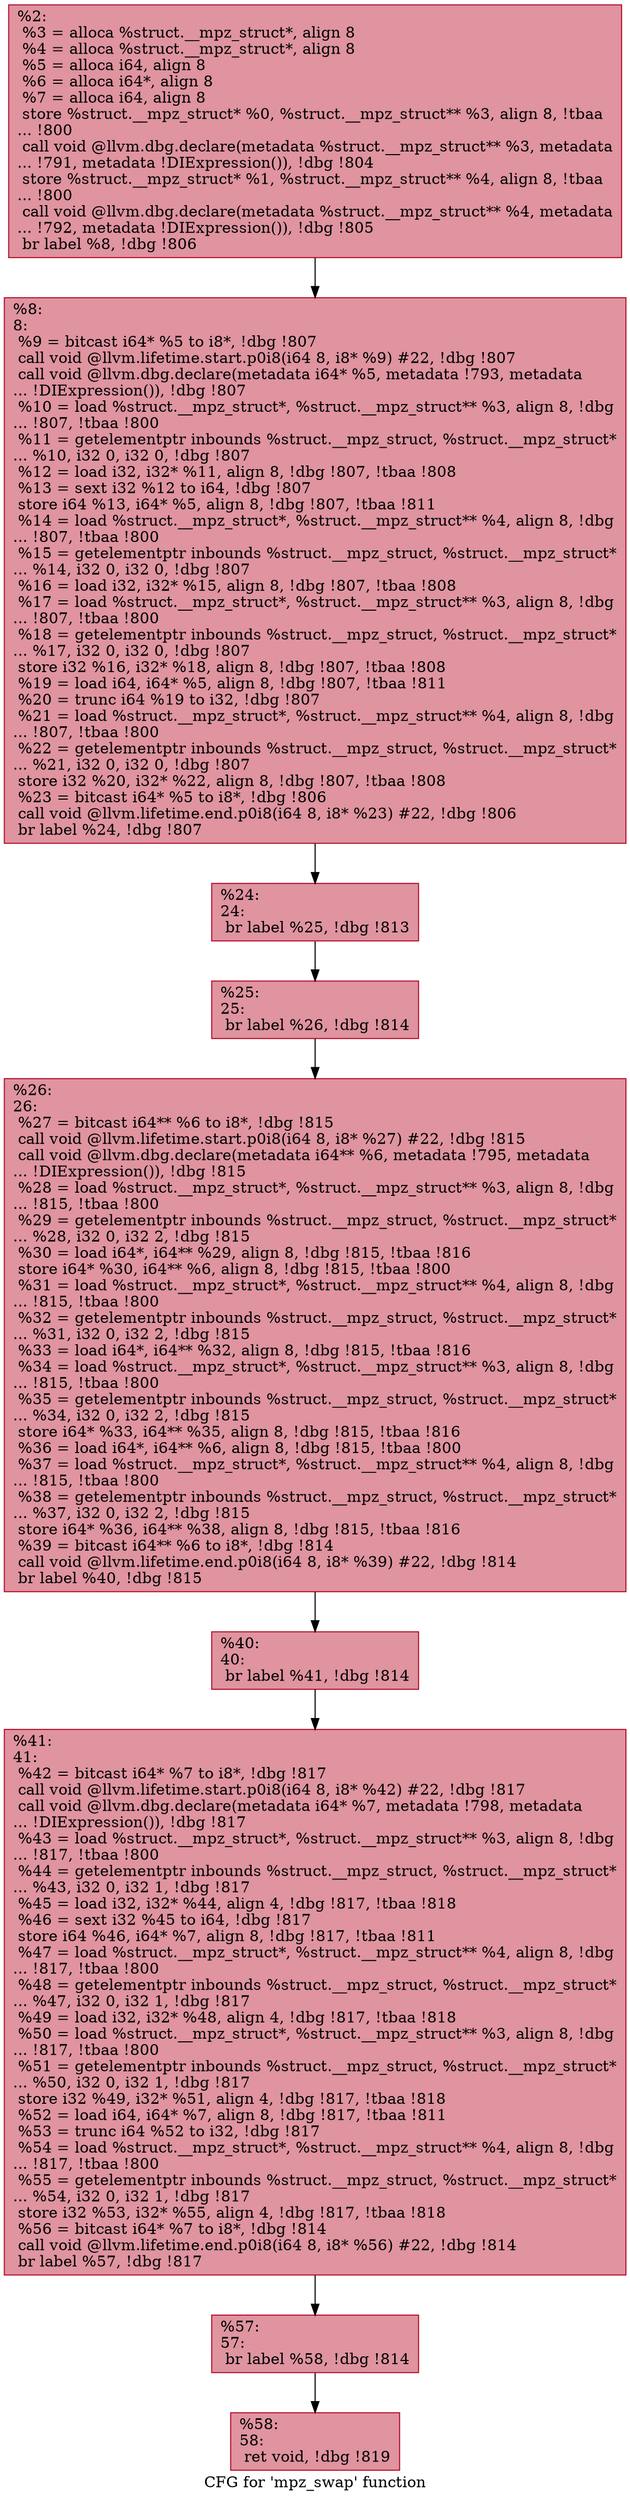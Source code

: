 digraph "CFG for 'mpz_swap' function" {
	label="CFG for 'mpz_swap' function";

	Node0x2619c40 [shape=record,color="#b70d28ff", style=filled, fillcolor="#b70d2870",label="{%2:\l  %3 = alloca %struct.__mpz_struct*, align 8\l  %4 = alloca %struct.__mpz_struct*, align 8\l  %5 = alloca i64, align 8\l  %6 = alloca i64*, align 8\l  %7 = alloca i64, align 8\l  store %struct.__mpz_struct* %0, %struct.__mpz_struct** %3, align 8, !tbaa\l... !800\l  call void @llvm.dbg.declare(metadata %struct.__mpz_struct** %3, metadata\l... !791, metadata !DIExpression()), !dbg !804\l  store %struct.__mpz_struct* %1, %struct.__mpz_struct** %4, align 8, !tbaa\l... !800\l  call void @llvm.dbg.declare(metadata %struct.__mpz_struct** %4, metadata\l... !792, metadata !DIExpression()), !dbg !805\l  br label %8, !dbg !806\l}"];
	Node0x2619c40 -> Node0x2619c90;
	Node0x2619c90 [shape=record,color="#b70d28ff", style=filled, fillcolor="#b70d2870",label="{%8:\l8:                                                \l  %9 = bitcast i64* %5 to i8*, !dbg !807\l  call void @llvm.lifetime.start.p0i8(i64 8, i8* %9) #22, !dbg !807\l  call void @llvm.dbg.declare(metadata i64* %5, metadata !793, metadata\l... !DIExpression()), !dbg !807\l  %10 = load %struct.__mpz_struct*, %struct.__mpz_struct** %3, align 8, !dbg\l... !807, !tbaa !800\l  %11 = getelementptr inbounds %struct.__mpz_struct, %struct.__mpz_struct*\l... %10, i32 0, i32 0, !dbg !807\l  %12 = load i32, i32* %11, align 8, !dbg !807, !tbaa !808\l  %13 = sext i32 %12 to i64, !dbg !807\l  store i64 %13, i64* %5, align 8, !dbg !807, !tbaa !811\l  %14 = load %struct.__mpz_struct*, %struct.__mpz_struct** %4, align 8, !dbg\l... !807, !tbaa !800\l  %15 = getelementptr inbounds %struct.__mpz_struct, %struct.__mpz_struct*\l... %14, i32 0, i32 0, !dbg !807\l  %16 = load i32, i32* %15, align 8, !dbg !807, !tbaa !808\l  %17 = load %struct.__mpz_struct*, %struct.__mpz_struct** %3, align 8, !dbg\l... !807, !tbaa !800\l  %18 = getelementptr inbounds %struct.__mpz_struct, %struct.__mpz_struct*\l... %17, i32 0, i32 0, !dbg !807\l  store i32 %16, i32* %18, align 8, !dbg !807, !tbaa !808\l  %19 = load i64, i64* %5, align 8, !dbg !807, !tbaa !811\l  %20 = trunc i64 %19 to i32, !dbg !807\l  %21 = load %struct.__mpz_struct*, %struct.__mpz_struct** %4, align 8, !dbg\l... !807, !tbaa !800\l  %22 = getelementptr inbounds %struct.__mpz_struct, %struct.__mpz_struct*\l... %21, i32 0, i32 0, !dbg !807\l  store i32 %20, i32* %22, align 8, !dbg !807, !tbaa !808\l  %23 = bitcast i64* %5 to i8*, !dbg !806\l  call void @llvm.lifetime.end.p0i8(i64 8, i8* %23) #22, !dbg !806\l  br label %24, !dbg !807\l}"];
	Node0x2619c90 -> Node0x2619ce0;
	Node0x2619ce0 [shape=record,color="#b70d28ff", style=filled, fillcolor="#b70d2870",label="{%24:\l24:                                               \l  br label %25, !dbg !813\l}"];
	Node0x2619ce0 -> Node0x2619d30;
	Node0x2619d30 [shape=record,color="#b70d28ff", style=filled, fillcolor="#b70d2870",label="{%25:\l25:                                               \l  br label %26, !dbg !814\l}"];
	Node0x2619d30 -> Node0x2619d80;
	Node0x2619d80 [shape=record,color="#b70d28ff", style=filled, fillcolor="#b70d2870",label="{%26:\l26:                                               \l  %27 = bitcast i64** %6 to i8*, !dbg !815\l  call void @llvm.lifetime.start.p0i8(i64 8, i8* %27) #22, !dbg !815\l  call void @llvm.dbg.declare(metadata i64** %6, metadata !795, metadata\l... !DIExpression()), !dbg !815\l  %28 = load %struct.__mpz_struct*, %struct.__mpz_struct** %3, align 8, !dbg\l... !815, !tbaa !800\l  %29 = getelementptr inbounds %struct.__mpz_struct, %struct.__mpz_struct*\l... %28, i32 0, i32 2, !dbg !815\l  %30 = load i64*, i64** %29, align 8, !dbg !815, !tbaa !816\l  store i64* %30, i64** %6, align 8, !dbg !815, !tbaa !800\l  %31 = load %struct.__mpz_struct*, %struct.__mpz_struct** %4, align 8, !dbg\l... !815, !tbaa !800\l  %32 = getelementptr inbounds %struct.__mpz_struct, %struct.__mpz_struct*\l... %31, i32 0, i32 2, !dbg !815\l  %33 = load i64*, i64** %32, align 8, !dbg !815, !tbaa !816\l  %34 = load %struct.__mpz_struct*, %struct.__mpz_struct** %3, align 8, !dbg\l... !815, !tbaa !800\l  %35 = getelementptr inbounds %struct.__mpz_struct, %struct.__mpz_struct*\l... %34, i32 0, i32 2, !dbg !815\l  store i64* %33, i64** %35, align 8, !dbg !815, !tbaa !816\l  %36 = load i64*, i64** %6, align 8, !dbg !815, !tbaa !800\l  %37 = load %struct.__mpz_struct*, %struct.__mpz_struct** %4, align 8, !dbg\l... !815, !tbaa !800\l  %38 = getelementptr inbounds %struct.__mpz_struct, %struct.__mpz_struct*\l... %37, i32 0, i32 2, !dbg !815\l  store i64* %36, i64** %38, align 8, !dbg !815, !tbaa !816\l  %39 = bitcast i64** %6 to i8*, !dbg !814\l  call void @llvm.lifetime.end.p0i8(i64 8, i8* %39) #22, !dbg !814\l  br label %40, !dbg !815\l}"];
	Node0x2619d80 -> Node0x2619dd0;
	Node0x2619dd0 [shape=record,color="#b70d28ff", style=filled, fillcolor="#b70d2870",label="{%40:\l40:                                               \l  br label %41, !dbg !814\l}"];
	Node0x2619dd0 -> Node0x2619e20;
	Node0x2619e20 [shape=record,color="#b70d28ff", style=filled, fillcolor="#b70d2870",label="{%41:\l41:                                               \l  %42 = bitcast i64* %7 to i8*, !dbg !817\l  call void @llvm.lifetime.start.p0i8(i64 8, i8* %42) #22, !dbg !817\l  call void @llvm.dbg.declare(metadata i64* %7, metadata !798, metadata\l... !DIExpression()), !dbg !817\l  %43 = load %struct.__mpz_struct*, %struct.__mpz_struct** %3, align 8, !dbg\l... !817, !tbaa !800\l  %44 = getelementptr inbounds %struct.__mpz_struct, %struct.__mpz_struct*\l... %43, i32 0, i32 1, !dbg !817\l  %45 = load i32, i32* %44, align 4, !dbg !817, !tbaa !818\l  %46 = sext i32 %45 to i64, !dbg !817\l  store i64 %46, i64* %7, align 8, !dbg !817, !tbaa !811\l  %47 = load %struct.__mpz_struct*, %struct.__mpz_struct** %4, align 8, !dbg\l... !817, !tbaa !800\l  %48 = getelementptr inbounds %struct.__mpz_struct, %struct.__mpz_struct*\l... %47, i32 0, i32 1, !dbg !817\l  %49 = load i32, i32* %48, align 4, !dbg !817, !tbaa !818\l  %50 = load %struct.__mpz_struct*, %struct.__mpz_struct** %3, align 8, !dbg\l... !817, !tbaa !800\l  %51 = getelementptr inbounds %struct.__mpz_struct, %struct.__mpz_struct*\l... %50, i32 0, i32 1, !dbg !817\l  store i32 %49, i32* %51, align 4, !dbg !817, !tbaa !818\l  %52 = load i64, i64* %7, align 8, !dbg !817, !tbaa !811\l  %53 = trunc i64 %52 to i32, !dbg !817\l  %54 = load %struct.__mpz_struct*, %struct.__mpz_struct** %4, align 8, !dbg\l... !817, !tbaa !800\l  %55 = getelementptr inbounds %struct.__mpz_struct, %struct.__mpz_struct*\l... %54, i32 0, i32 1, !dbg !817\l  store i32 %53, i32* %55, align 4, !dbg !817, !tbaa !818\l  %56 = bitcast i64* %7 to i8*, !dbg !814\l  call void @llvm.lifetime.end.p0i8(i64 8, i8* %56) #22, !dbg !814\l  br label %57, !dbg !817\l}"];
	Node0x2619e20 -> Node0x2619e70;
	Node0x2619e70 [shape=record,color="#b70d28ff", style=filled, fillcolor="#b70d2870",label="{%57:\l57:                                               \l  br label %58, !dbg !814\l}"];
	Node0x2619e70 -> Node0x2619ec0;
	Node0x2619ec0 [shape=record,color="#b70d28ff", style=filled, fillcolor="#b70d2870",label="{%58:\l58:                                               \l  ret void, !dbg !819\l}"];
}
